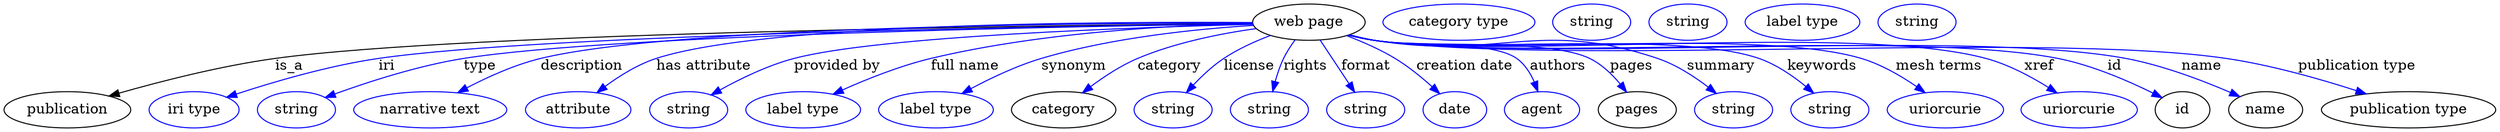 digraph {
	graph [bb="0,0,2453.2,123"];
	node [label="\N"];
	"web page"	[height=0.5,
		label="web page",
		pos="1285.4,105",
		width=1.5346];
	publication	[height=0.5,
		pos="62.394,18",
		width=1.7332];
	"web page" -> publication	[label=is_a,
		lp="280.39,61.5",
		pos="e,103.33,31.676 1230.2,103.6 1046.2,102.04 455,95.069 266.39,69 213.34,61.666 154,46.287 113.06,34.51"];
	iri	[color=blue,
		height=0.5,
		label="iri type",
		pos="187.39,18",
		width=1.2277];
	"web page" -> iri	[color=blue,
		label=iri,
		lp="376.39,61.5",
		pos="e,219.57,30.492 1230.1,103.45 1058.4,101.51 536.06,93.686 368.39,69 319.75,61.838 265.6,45.76 229.32,33.758",
		style=solid];
	type	[color=blue,
		height=0.5,
		label=string,
		pos="288.39,18",
		width=1.0652];
	"web page" -> type	[color=blue,
		label=type,
		lp="468.39,61.5",
		pos="e,316.86,30.283 1230.3,103.37 1069.6,101.28 602.89,93.222 452.39,69 408.18,61.885 359.3,45.865 326.5,33.864",
		style=solid];
	description	[color=blue,
		height=0.5,
		label="narrative text",
		pos="420.39,18",
		width=2.0943];
	"web page" -> description	[color=blue,
		label=description,
		lp="567.89,61.5",
		pos="e,447.02,35.036 1230,104.23 1078.7,104.41 660.58,101.82 527.39,69 502.36,62.83 476.1,50.659 455.87,39.869",
		style=solid];
	"has attribute"	[color=blue,
		height=0.5,
		label=attribute,
		pos="565.39,18",
		width=1.4443];
	"web page" -> "has attribute"	[color=blue,
		label="has attribute",
		lp="688.39,61.5",
		pos="e,583.6,35.009 1229.9,104.68 1094.4,105.74 749.87,104.72 641.39,69 623.38,63.068 605.55,51.701 591.68,41.302",
		style=solid];
	"provided by"	[color=blue,
		height=0.5,
		label=string,
		pos="673.39,18",
		width=1.0652];
	"web page" -> "provided by"	[color=blue,
		label="provided by",
		lp="819.89,61.5",
		pos="e,695.56,32.732 1230.3,102.83 1117,99.985 861.58,91.257 777.39,69 751.53,62.162 724.35,48.851 704.26,37.682",
		style=solid];
	"full name"	[color=blue,
		height=0.5,
		label="label type",
		pos="786.39,18",
		width=1.5707];
	"web page" -> "full name"	[color=blue,
		label="full name",
		lp="945.89,61.5",
		pos="e,815.91,33.495 1230.2,103.69 1156.7,102.17 1023.1,95.576 912.39,69 882.19,61.748 849.64,48.684 825.19,37.728",
		style=solid];
	synonym	[color=blue,
		height=0.5,
		label="label type",
		pos="917.39,18",
		width=1.5707];
	"web page" -> synonym	[color=blue,
		label=synonym,
		lp="1053.4,61.5",
		pos="e,942.97,34.129 1231,101.8 1176.9,98.457 1091.9,90.052 1021.4,69 997.2,61.78 971.62,49.55 951.88,38.992",
		style=solid];
	category	[height=0.5,
		pos="1043.4,18",
		width=1.4263];
	"web page" -> category	[color=blue,
		label=category,
		lp="1147.9,61.5",
		pos="e,1062,34.833 1233.5,98.658 1199.2,93.838 1153.9,84.958 1116.4,69 1099.9,61.993 1083.3,51.01 1070.1,41.121",
		style=solid];
	license	[color=blue,
		height=0.5,
		label=string,
		pos="1151.4,18",
		width=1.0652];
	"web page" -> license	[color=blue,
		label=license,
		lp="1226.4,61.5",
		pos="e,1164.5,35.068 1247.4,91.791 1232.4,86.064 1215.4,78.406 1201.4,69 1190.5,61.709 1180,51.806 1171.5,42.737",
		style=solid];
	rights	[color=blue,
		height=0.5,
		label=string,
		pos="1246.4,18",
		width=1.0652];
	"web page" -> rights	[color=blue,
		label=rights,
		lp="1281.9,61.5",
		pos="e,1249.7,36.195 1271.7,87.297 1267.6,81.731 1263.4,75.331 1260.4,69 1257,61.845 1254.2,53.701 1252.1,46.094",
		style=solid];
	format	[color=blue,
		height=0.5,
		label=string,
		pos="1341.4,18",
		width=1.0652];
	"web page" -> format	[color=blue,
		label=format,
		lp="1341.9,61.5",
		pos="e,1330.5,35.469 1296.5,87.207 1304.6,74.903 1315.7,57.996 1324.9,44.093",
		style=solid];
	"creation date"	[color=blue,
		height=0.5,
		label=date,
		pos="1429.4,18",
		width=0.86659];
	"web page" -> "creation date"	[color=blue,
		label="creation date",
		lp="1438.9,61.5",
		pos="e,1414.4,34.017 1322.6,91.579 1337.9,85.733 1355.5,78.045 1370.4,69 1383.4,61.1 1396.4,50.415 1406.9,40.951",
		style=solid];
	authors	[color=blue,
		height=0.5,
		label=agent,
		pos="1515.4,18",
		width=1.0291];
	"web page" -> authors	[color=blue,
		label=authors,
		lp="1530.9,61.5",
		pos="e,1511.3,36.137 1325.5,92.479 1333.4,90.461 1341.6,88.524 1349.4,87 1380.4,80.932 1464.6,87.278 1490.4,69 1498.3,63.369 1503.9,54.479 \
1507.7,45.747",
		style=solid];
	pages	[height=0.5,
		pos="1608.4,18",
		width=1.0652];
	"web page" -> pages	[color=blue,
		label=pages,
		lp="1603.9,61.5",
		pos="e,1598.1,35.53 1325.1,92.299 1333.1,90.272 1341.5,88.377 1349.4,87 1396.2,78.871 1519.7,89.904 1562.4,69 1574,63.299 1584.1,53.287 \
1591.9,43.712",
		style=solid];
	summary	[color=blue,
		height=0.5,
		label=string,
		pos="1703.4,18",
		width=1.0652];
	"web page" -> summary	[color=blue,
		label=summary,
		lp="1691.9,61.5",
		pos="e,1686.6,34.227 1324.7,92.259 1332.8,90.209 1341.3,88.316 1349.4,87 1410.9,76.949 1570.4,89.157 1629.4,69 1647.4,62.856 1665.1,51.135 \
1678.7,40.585",
		style=solid];
	keywords	[color=blue,
		height=0.5,
		label=string,
		pos="1798.4,18",
		width=1.0652];
	"web page" -> keywords	[color=blue,
		label=keywords,
		lp="1790.9,61.5",
		pos="e,1782.7,34.561 1324.4,92.239 1332.6,90.164 1341.2,88.265 1349.4,87 1432.9,74.076 1649.6,96.97 1729.4,69 1746.2,63.098 1762.5,51.662 \
1775,41.216",
		style=solid];
	"mesh terms"	[color=blue,
		height=0.5,
		label=uriorcurie,
		pos="1912.4,18",
		width=1.5887];
	"web page" -> "mesh terms"	[color=blue,
		label="mesh terms",
		lp="1905.9,61.5",
		pos="e,1892.3,35.117 1324.4,92.177 1332.6,90.106 1341.2,88.225 1349.4,87 1455,71.201 1727.1,99.506 1829.4,69 1848.9,63.172 1868.6,51.654 \
1883.8,41.141",
		style=solid];
	xref	[color=blue,
		height=0.5,
		label=uriorcurie,
		pos="2044.4,18",
		width=1.5887];
	"web page" -> xref	[color=blue,
		label=xref,
		lp="2004.9,61.5",
		pos="e,2022.6,34.684 1324.4,92.128 1332.6,90.061 1341.2,88.194 1349.4,87 1482.1,67.664 1823,103.96 1952.4,69 1974.4,63.066 1996.8,50.98 \
2014.1,40.177",
		style=solid];
	id	[height=0.5,
		pos="2146.4,18",
		width=0.75];
	"web page" -> id	[color=blue,
		label=id,
		lp="2079.4,61.5",
		pos="e,2126.3,30.008 1324.4,92.108 1332.6,90.042 1341.2,88.181 1349.4,87 1497.7,65.623 1876.4,97.977 2023.4,69 2056.9,62.388 2092.9,46.655 \
2117.2,34.589",
		style=solid];
	name	[height=0.5,
		pos="2227.4,18",
		width=1.011];
	"web page" -> name	[color=blue,
		label=name,
		lp="2164.4,61.5",
		pos="e,2201.9,31.232 1324.4,92.093 1332.6,90.028 1341.2,88.171 1349.4,87 1512.5,63.696 1928.5,99.193 2090.4,69 2126.3,62.304 2165.3,47.273 \
2192.4,35.43",
		style=solid];
	"publication type"	[height=0.5,
		pos="2367.4,18",
		width=2.3831];
	"web page" -> "publication type"	[color=blue,
		label="publication type",
		lp="2316.4,61.5",
		pos="e,2325.7,33.854 1324.4,92.075 1332.6,90.011 1341.2,88.159 1349.4,87 1534,60.877 2003.9,96.3 2188.4,69 2232.3,62.502 2280.7,48.549 \
2316.1,37.03",
		style=solid];
	"named thing_category"	[color=blue,
		height=0.5,
		label="category type",
		pos="1433.4,105",
		width=2.0762];
	publication_pages	[color=blue,
		height=0.5,
		label=string,
		pos="1564.4,105",
		width=1.0652];
	publication_id	[color=blue,
		height=0.5,
		label=string,
		pos="1659.4,105",
		width=1.0652];
	publication_name	[color=blue,
		height=0.5,
		label="label type",
		pos="1772.4,105",
		width=1.5707];
	"publication_publication type"	[color=blue,
		height=0.5,
		label=string,
		pos="1885.4,105",
		width=1.0652];
}
